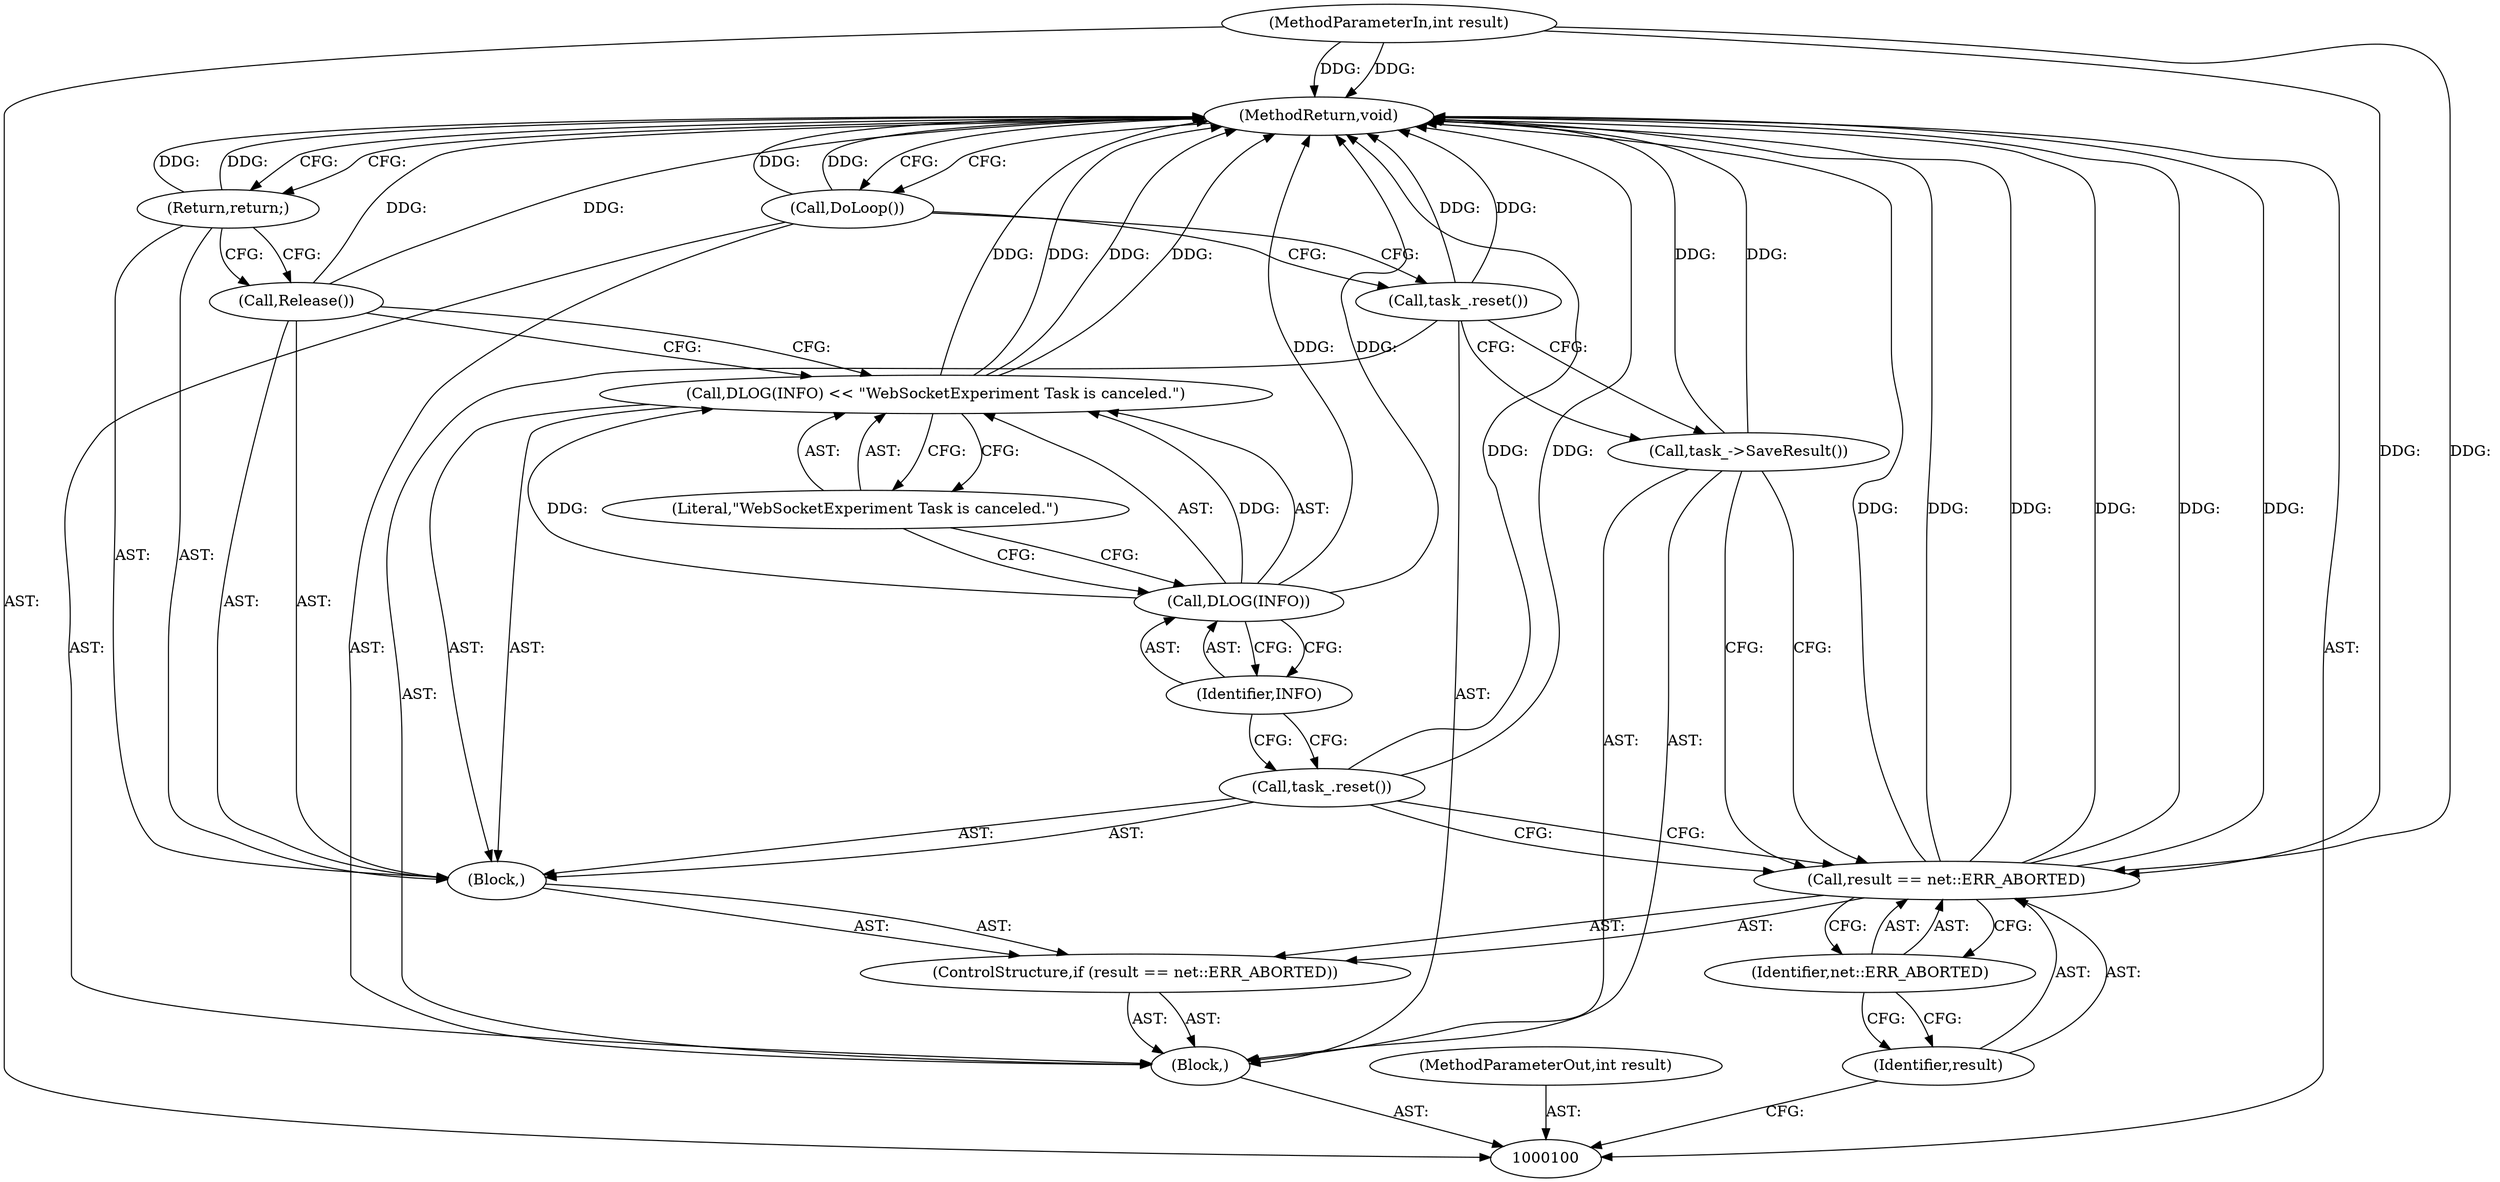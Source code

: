 digraph "1_Chrome_97854fdfa143fde639e62aa64a897edab76a8992_0" {
"1000118" [label="(MethodReturn,void)"];
"1000101" [label="(MethodParameterIn,int result)"];
"1000150" [label="(MethodParameterOut,int result)"];
"1000102" [label="(Block,)"];
"1000117" [label="(Call,DoLoop())"];
"1000106" [label="(Identifier,net::ERR_ABORTED)"];
"1000103" [label="(ControlStructure,if (result == net::ERR_ABORTED))"];
"1000107" [label="(Block,)"];
"1000104" [label="(Call,result == net::ERR_ABORTED)"];
"1000105" [label="(Identifier,result)"];
"1000108" [label="(Call,task_.reset())"];
"1000111" [label="(Identifier,INFO)"];
"1000112" [label="(Literal,\"WebSocketExperiment Task is canceled.\")"];
"1000109" [label="(Call,DLOG(INFO) << \"WebSocketExperiment Task is canceled.\")"];
"1000110" [label="(Call,DLOG(INFO))"];
"1000113" [label="(Call,Release())"];
"1000114" [label="(Return,return;)"];
"1000115" [label="(Call,task_->SaveResult())"];
"1000116" [label="(Call,task_.reset())"];
"1000118" -> "1000100"  [label="AST: "];
"1000118" -> "1000114"  [label="CFG: "];
"1000118" -> "1000117"  [label="CFG: "];
"1000117" -> "1000118"  [label="DDG: "];
"1000108" -> "1000118"  [label="DDG: "];
"1000104" -> "1000118"  [label="DDG: "];
"1000104" -> "1000118"  [label="DDG: "];
"1000104" -> "1000118"  [label="DDG: "];
"1000115" -> "1000118"  [label="DDG: "];
"1000113" -> "1000118"  [label="DDG: "];
"1000101" -> "1000118"  [label="DDG: "];
"1000109" -> "1000118"  [label="DDG: "];
"1000109" -> "1000118"  [label="DDG: "];
"1000110" -> "1000118"  [label="DDG: "];
"1000116" -> "1000118"  [label="DDG: "];
"1000114" -> "1000118"  [label="DDG: "];
"1000101" -> "1000100"  [label="AST: "];
"1000101" -> "1000118"  [label="DDG: "];
"1000101" -> "1000104"  [label="DDG: "];
"1000150" -> "1000100"  [label="AST: "];
"1000102" -> "1000100"  [label="AST: "];
"1000103" -> "1000102"  [label="AST: "];
"1000115" -> "1000102"  [label="AST: "];
"1000116" -> "1000102"  [label="AST: "];
"1000117" -> "1000102"  [label="AST: "];
"1000117" -> "1000102"  [label="AST: "];
"1000117" -> "1000116"  [label="CFG: "];
"1000118" -> "1000117"  [label="CFG: "];
"1000117" -> "1000118"  [label="DDG: "];
"1000106" -> "1000104"  [label="AST: "];
"1000106" -> "1000105"  [label="CFG: "];
"1000104" -> "1000106"  [label="CFG: "];
"1000103" -> "1000102"  [label="AST: "];
"1000104" -> "1000103"  [label="AST: "];
"1000107" -> "1000103"  [label="AST: "];
"1000107" -> "1000103"  [label="AST: "];
"1000108" -> "1000107"  [label="AST: "];
"1000109" -> "1000107"  [label="AST: "];
"1000113" -> "1000107"  [label="AST: "];
"1000114" -> "1000107"  [label="AST: "];
"1000104" -> "1000103"  [label="AST: "];
"1000104" -> "1000106"  [label="CFG: "];
"1000105" -> "1000104"  [label="AST: "];
"1000106" -> "1000104"  [label="AST: "];
"1000108" -> "1000104"  [label="CFG: "];
"1000115" -> "1000104"  [label="CFG: "];
"1000104" -> "1000118"  [label="DDG: "];
"1000104" -> "1000118"  [label="DDG: "];
"1000104" -> "1000118"  [label="DDG: "];
"1000101" -> "1000104"  [label="DDG: "];
"1000105" -> "1000104"  [label="AST: "];
"1000105" -> "1000100"  [label="CFG: "];
"1000106" -> "1000105"  [label="CFG: "];
"1000108" -> "1000107"  [label="AST: "];
"1000108" -> "1000104"  [label="CFG: "];
"1000111" -> "1000108"  [label="CFG: "];
"1000108" -> "1000118"  [label="DDG: "];
"1000111" -> "1000110"  [label="AST: "];
"1000111" -> "1000108"  [label="CFG: "];
"1000110" -> "1000111"  [label="CFG: "];
"1000112" -> "1000109"  [label="AST: "];
"1000112" -> "1000110"  [label="CFG: "];
"1000109" -> "1000112"  [label="CFG: "];
"1000109" -> "1000107"  [label="AST: "];
"1000109" -> "1000112"  [label="CFG: "];
"1000110" -> "1000109"  [label="AST: "];
"1000112" -> "1000109"  [label="AST: "];
"1000113" -> "1000109"  [label="CFG: "];
"1000109" -> "1000118"  [label="DDG: "];
"1000109" -> "1000118"  [label="DDG: "];
"1000110" -> "1000109"  [label="DDG: "];
"1000110" -> "1000109"  [label="AST: "];
"1000110" -> "1000111"  [label="CFG: "];
"1000111" -> "1000110"  [label="AST: "];
"1000112" -> "1000110"  [label="CFG: "];
"1000110" -> "1000118"  [label="DDG: "];
"1000110" -> "1000109"  [label="DDG: "];
"1000113" -> "1000107"  [label="AST: "];
"1000113" -> "1000109"  [label="CFG: "];
"1000114" -> "1000113"  [label="CFG: "];
"1000113" -> "1000118"  [label="DDG: "];
"1000114" -> "1000107"  [label="AST: "];
"1000114" -> "1000113"  [label="CFG: "];
"1000118" -> "1000114"  [label="CFG: "];
"1000114" -> "1000118"  [label="DDG: "];
"1000115" -> "1000102"  [label="AST: "];
"1000115" -> "1000104"  [label="CFG: "];
"1000116" -> "1000115"  [label="CFG: "];
"1000115" -> "1000118"  [label="DDG: "];
"1000116" -> "1000102"  [label="AST: "];
"1000116" -> "1000115"  [label="CFG: "];
"1000117" -> "1000116"  [label="CFG: "];
"1000116" -> "1000118"  [label="DDG: "];
}

